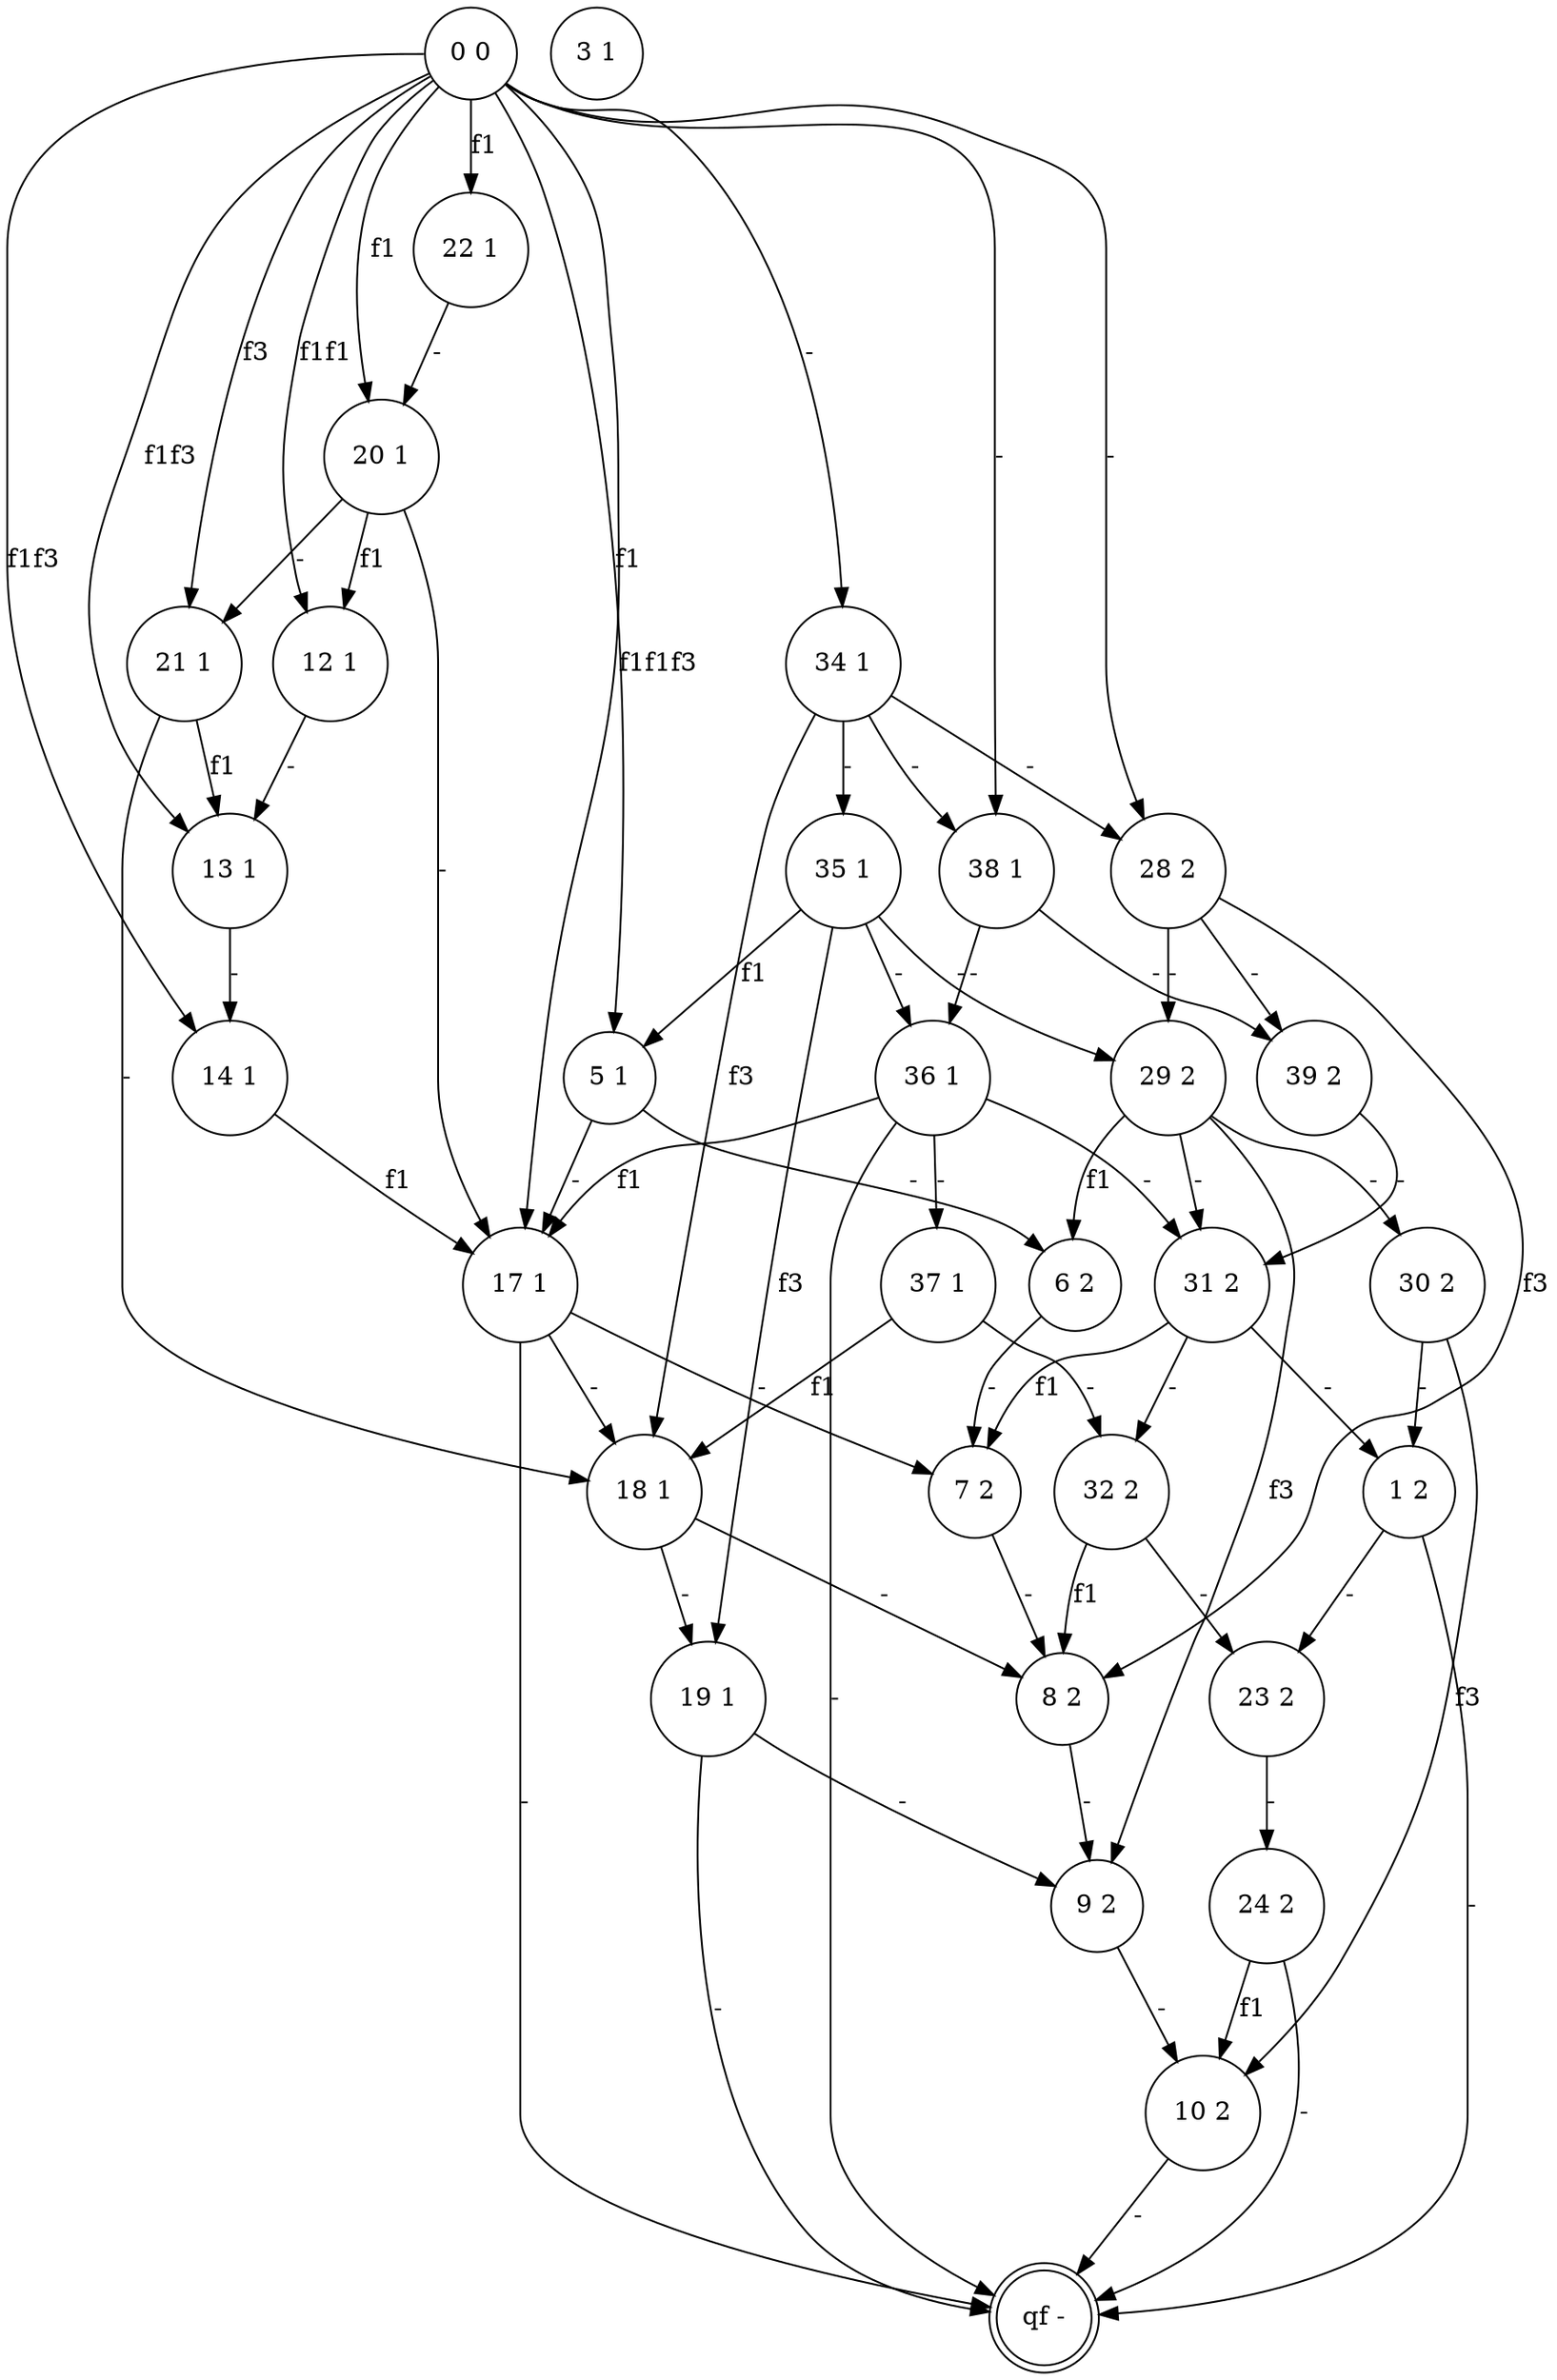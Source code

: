 digraph 10 {
	"28 2" [shape=circle]
	"29 2" [shape=circle]
	"30 2" [shape=circle]
	"1 2" [shape=circle]
	"23 2" [shape=circle]
	"24 2" [shape=circle]
	"10 2" [shape=circle]
	"6 2" [shape=circle]
	"7 2" [shape=circle]
	"8 2" [shape=circle]
	"9 2" [shape=circle]
	"31 2" [shape=circle]
	"32 2" [shape=circle]
	"39 2" [shape=circle]
	"34 1" [shape=circle]
	"35 1" [shape=circle]
	"5 1" [shape=circle]
	"6 2" [shape=circle]
	"17 1" [shape=circle]
	"7 2" [shape=circle]
	"18 1" [shape=circle]
	"19 1" [shape=circle]
	"9 2" [shape=circle]
	"8 2" [shape=circle]
	"29 2" [shape=circle]
	"36 1" [shape=circle]
	"31 2" [shape=circle]
	"37 1" [shape=circle]
	"32 2" [shape=circle]
	"28 2" [shape=circle]
	"38 1" [shape=circle]
	"39 2" [shape=circle]
	"12 1" [shape=circle]
	"13 1" [shape=circle]
	"14 1" [shape=circle]
	"20 1" [shape=circle]
	"21 1" [shape=circle]
	"22 1" [shape=circle]
	"qf -" [shape=doublecircle]
	"0 0" [shape=circle]
	"3 1" [shape=circle]
	"28 2" -> "29 2" [label="-"]
	"29 2" -> "30 2" [label="-"]
	"30 2" -> "1 2" [label="-"]
	"1 2" -> "23 2" [label="-"]
	"23 2" -> "24 2" [label="-"]
	"24 2" -> "10 2" [label=f1]
	"30 2" -> "10 2" [label=f3]
	"29 2" -> "6 2" [label=f1]
	"6 2" -> "7 2" [label="-"]
	"7 2" -> "8 2" [label="-"]
	"8 2" -> "9 2" [label="-"]
	"9 2" -> "10 2" [label="-"]
	"29 2" -> "31 2" [label="-"]
	"31 2" -> "1 2" [label="-"]
	"31 2" -> "7 2" [label=f1]
	"31 2" -> "32 2" [label="-"]
	"32 2" -> "23 2" [label="-"]
	"32 2" -> "8 2" [label=f1]
	"29 2" -> "9 2" [label=f3]
	"28 2" -> "39 2" [label="-"]
	"39 2" -> "31 2" [label="-"]
	"28 2" -> "8 2" [label=f3]
	"34 1" -> "35 1" [label="-"]
	"35 1" -> "5 1" [label=f1]
	"5 1" -> "6 2" [label="-"]
	"5 1" -> "17 1" [label="-"]
	"17 1" -> "7 2" [label="-"]
	"17 1" -> "18 1" [label="-"]
	"18 1" -> "19 1" [label="-"]
	"19 1" -> "9 2" [label="-"]
	"18 1" -> "8 2" [label="-"]
	"35 1" -> "29 2" [label="-"]
	"35 1" -> "36 1" [label="-"]
	"36 1" -> "17 1" [label=f1]
	"36 1" -> "31 2" [label="-"]
	"36 1" -> "37 1" [label="-"]
	"37 1" -> "18 1" [label=f1]
	"37 1" -> "32 2" [label="-"]
	"35 1" -> "19 1" [label=f3]
	"34 1" -> "28 2" [label="-"]
	"34 1" -> "38 1" [label="-"]
	"38 1" -> "36 1" [label="-"]
	"38 1" -> "39 2" [label="-"]
	"34 1" -> "18 1" [label=f3]
	"12 1" -> "13 1" [label="-"]
	"13 1" -> "14 1" [label="-"]
	"14 1" -> "17 1" [label=f1]
	"20 1" -> "17 1" [label="-"]
	"20 1" -> "12 1" [label=f1]
	"20 1" -> "21 1" [label="-"]
	"21 1" -> "18 1" [label="-"]
	"21 1" -> "13 1" [label=f1]
	"22 1" -> "20 1" [label="-"]
	"1 2" -> "qf -" [label="-"]
	"24 2" -> "qf -" [label="-"]
	"10 2" -> "qf -" [label="-"]
	"17 1" -> "qf -" [label="-"]
	"19 1" -> "qf -" [label="-"]
	"36 1" -> "qf -" [label="-"]
	"0 0" -> "34 1" [label="-"]
	"0 0" -> "28 2" [label="-"]
	"0 0" -> "21 1" [label=f3]
	"0 0" -> "38 1" [label="-"]
	"0 0" -> "22 1" [label=f1]
	"0 0" -> "13 1" [label=f1f3]
	"0 0" -> "5 1" [label=f1]
	"0 0" -> "20 1" [label=f1]
	"0 0" -> "14 1" [label=f1f3]
	"0 0" -> "12 1" [label=f1f1]
	"0 0" -> "17 1" [label=f1f1f3]
}
